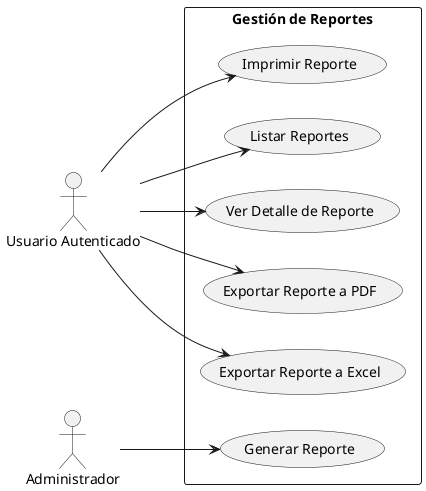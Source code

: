 @startuml
left to right direction
skinparam packageStyle rectangle

actor "Usuario Autenticado" as Usuario
actor "Administrador" as Admin

package "Gestión de Reportes" {
    usecase "Listar Reportes" as UC1
    usecase "Ver Detalle de Reporte" as UC2
    usecase "Generar Reporte" as UC3
    usecase "Exportar Reporte a PDF" as UC4
    usecase "Exportar Reporte a Excel" as UC5
    usecase "Imprimir Reporte" as UC6
}

Usuario --> UC1
Usuario --> UC2
Usuario --> UC4
Usuario --> UC5
Usuario --> UC6

Admin --> UC3
@enduml
